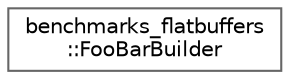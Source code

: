 digraph "Graphical Class Hierarchy"
{
 // LATEX_PDF_SIZE
  bgcolor="transparent";
  edge [fontname=Helvetica,fontsize=10,labelfontname=Helvetica,labelfontsize=10];
  node [fontname=Helvetica,fontsize=10,shape=box,height=0.2,width=0.4];
  rankdir="LR";
  Node0 [id="Node000000",label="benchmarks_flatbuffers\l::FooBarBuilder",height=0.2,width=0.4,color="grey40", fillcolor="white", style="filled",URL="$structbenchmarks__flatbuffers_1_1FooBarBuilder.html",tooltip=" "];
}
